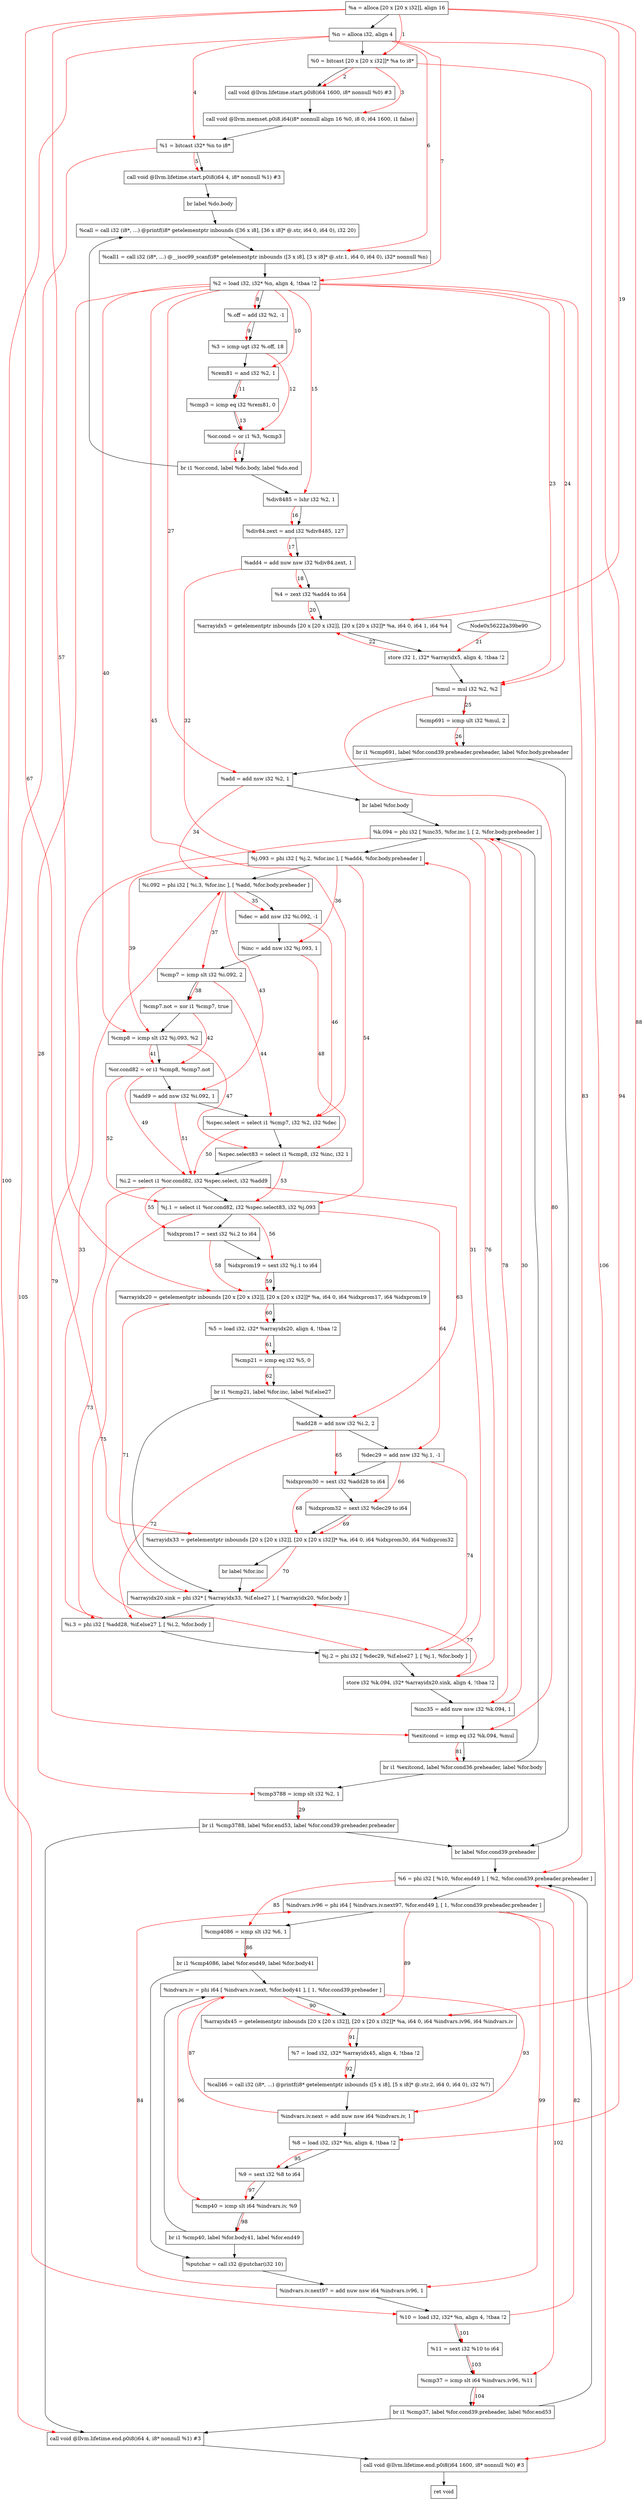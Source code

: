 digraph "CDFG for'func' function" {
	Node0x56222a39b838[shape=record, label="  %a = alloca [20 x [20 x i32]], align 16"]
	Node0x56222a39bef8[shape=record, label="  %n = alloca i32, align 4"]
	Node0x56222a39bf78[shape=record, label="  %0 = bitcast [20 x [20 x i32]]* %a to i8*"]
	Node0x56222a39c3d8[shape=record, label="  call void @llvm.lifetime.start.p0i8(i64 1600, i8* nonnull %0) #3"]
	Node0x56222a39c7a8[shape=record, label="  call void @llvm.memset.p0i8.i64(i8* nonnull align 16 %0, i8 0, i64 1600, i1 false)"]
	Node0x56222a39c868[shape=record, label="  %1 = bitcast i32* %n to i8*"]
	Node0x56222a39c9b8[shape=record, label="  call void @llvm.lifetime.start.p0i8(i64 4, i8* nonnull %1) #3"]
	Node0x56222a39cb28[shape=record, label="  br label %do.body"]
	Node0x56222a39ce78[shape=record, label="  %call = call i32 (i8*, ...) @printf(i8* getelementptr inbounds ([36 x i8], [36 x i8]* @.str, i64 0, i64 0), i32 20)"]
	Node0x56222a39d0e8[shape=record, label="  %call1 = call i32 (i8*, ...) @__isoc99_scanf(i8* getelementptr inbounds ([3 x i8], [3 x i8]* @.str.1, i64 0, i64 0), i32* nonnull %n)"]
	Node0x56222a39d1a8[shape=record, label="  %2 = load i32, i32* %n, align 4, !tbaa !2"]
	Node0x56222a39e130[shape=record, label="  %.off = add i32 %2, -1"]
	Node0x56222a39e1d0[shape=record, label="  %3 = icmp ugt i32 %.off, 18"]
	Node0x56222a39e240[shape=record, label="  %rem81 = and i32 %2, 1"]
	Node0x56222a39e300[shape=record, label="  %cmp3 = icmp eq i32 %rem81, 0"]
	Node0x56222a39e390[shape=record, label="  %or.cond = or i1 %3, %cmp3"]
	Node0x56222a330588[shape=record, label="  br i1 %or.cond, label %do.body, label %do.end"]
	Node0x56222a39e4f0[shape=record, label="  %div8485 = lshr i32 %2, 1"]
	Node0x56222a39e5b0[shape=record, label="  %div84.zext = and i32 %div8485, 127"]
	Node0x56222a39e7f0[shape=record, label="  %add4 = add nuw nsw i32 %div84.zext, 1"]
	Node0x56222a39e478[shape=record, label="  %4 = zext i32 %add4 to i64"]
	Node0x56222a39e900[shape=record, label="  %arrayidx5 = getelementptr inbounds [20 x [20 x i32]], [20 x [20 x i32]]* %a, i64 0, i64 1, i64 %4"]
	Node0x56222a39e9b0[shape=record, label="  store i32 1, i32* %arrayidx5, align 4, !tbaa !2"]
	Node0x56222a39f040[shape=record, label="  %mul = mul i32 %2, %2"]
	Node0x56222a39f100[shape=record, label="  %cmp691 = icmp ult i32 %mul, 2"]
	Node0x56222a39f3f8[shape=record, label="  br i1 %cmp691, label %for.cond39.preheader.preheader, label %for.body.preheader"]
	Node0x56222a39f4a0[shape=record, label="  %add = add nsw i32 %2, 1"]
	Node0x56222a39f548[shape=record, label="  br label %for.body"]
	Node0x56222a39f6c0[shape=record, label="  %cmp3788 = icmp slt i32 %2, 1"]
	Node0x56222a39f828[shape=record, label="  br i1 %cmp3788, label %for.end53, label %for.cond39.preheader.preheader"]
	Node0x56222a39fc18[shape=record, label="  br label %for.cond39.preheader"]
	Node0x56222a39fd58[shape=record, label="  %k.094 = phi i32 [ %inc35, %for.inc ], [ 2, %for.body.preheader ]"]
	Node0x56222a39fec8[shape=record, label="  %j.093 = phi i32 [ %j.2, %for.inc ], [ %add4, %for.body.preheader ]"]
	Node0x56222a3a0038[shape=record, label="  %i.092 = phi i32 [ %i.3, %for.inc ], [ %add, %for.body.preheader ]"]
	Node0x56222a3a0120[shape=record, label="  %dec = add nsw i32 %i.092, -1"]
	Node0x56222a3a01b0[shape=record, label="  %inc = add nsw i32 %j.093, 1"]
	Node0x56222a3a0240[shape=record, label="  %cmp7 = icmp slt i32 %i.092, 2"]
	Node0x56222a3a02d0[shape=record, label="  %cmp7.not = xor i1 %cmp7, true"]
	Node0x56222a3a0340[shape=record, label="  %cmp8 = icmp slt i32 %j.093, %2"]
	Node0x56222a3a03d0[shape=record, label="  %or.cond82 = or i1 %cmp8, %cmp7.not"]
	Node0x56222a3a0470[shape=record, label="  %add9 = add nsw i32 %i.092, 1"]
	Node0x56222a3a0518[shape=record, label="  %spec.select = select i1 %cmp7, i32 %2, i32 %dec"]
	Node0x56222a3a0de8[shape=record, label="  %spec.select83 = select i1 %cmp8, i32 %inc, i32 1"]
	Node0x56222a3a0ea8[shape=record, label="  %i.2 = select i1 %or.cond82, i32 %spec.select, i32 %add9"]
	Node0x56222a3a0f58[shape=record, label="  %j.1 = select i1 %or.cond82, i32 %spec.select83, i32 %j.093"]
	Node0x56222a3a0fd8[shape=record, label="  %idxprom17 = sext i32 %i.2 to i64"]
	Node0x56222a3a1068[shape=record, label="  %idxprom19 = sext i32 %j.1 to i64"]
	Node0x56222a3a1140[shape=record, label="  %arrayidx20 = getelementptr inbounds [20 x [20 x i32]], [20 x [20 x i32]]* %a, i64 0, i64 %idxprom17, i64 %idxprom19"]
	Node0x56222a3a11d8[shape=record, label="  %5 = load i32, i32* %arrayidx20, align 4, !tbaa !2"]
	Node0x56222a3a1250[shape=record, label="  %cmp21 = icmp eq i32 %5, 0"]
	Node0x56222a3a13d8[shape=record, label="  br i1 %cmp21, label %for.inc, label %if.else27"]
	Node0x56222a3a1450[shape=record, label="  %add28 = add nsw i32 %i.2, 2"]
	Node0x56222a3a14e0[shape=record, label="  %dec29 = add nsw i32 %j.1, -1"]
	Node0x56222a3a1348[shape=record, label="  %idxprom30 = sext i32 %add28 to i64"]
	Node0x56222a3a1588[shape=record, label="  %idxprom32 = sext i32 %dec29 to i64"]
	Node0x56222a3a1c80[shape=record, label="  %arrayidx33 = getelementptr inbounds [20 x [20 x i32]], [20 x [20 x i32]]* %a, i64 0, i64 %idxprom30, i64 %idxprom32"]
	Node0x56222a3a1d18[shape=record, label="  br label %for.inc"]
	Node0x56222a3a1d68[shape=record, label="  %arrayidx20.sink = phi i32* [ %arrayidx33, %if.else27 ], [ %arrayidx20, %for.body ]"]
	Node0x56222a3a1e38[shape=record, label="  %i.3 = phi i32 [ %add28, %if.else27 ], [ %i.2, %for.body ]"]
	Node0x56222a3a1ed8[shape=record, label="  %j.2 = phi i32 [ %dec29, %if.else27 ], [ %j.1, %for.body ]"]
	Node0x56222a3a1fa0[shape=record, label="  store i32 %k.094, i32* %arrayidx20.sink, align 4, !tbaa !2"]
	Node0x56222a3a2020[shape=record, label="  %inc35 = add nuw nsw i32 %k.094, 1"]
	Node0x56222a3a2090[shape=record, label="  %exitcond = icmp eq i32 %k.094, %mul"]
	Node0x56222a3a2118[shape=record, label="  br i1 %exitcond, label %for.cond36.preheader, label %for.body"]
	Node0x56222a3a2288[shape=record, label="  %6 = phi i32 [ %10, %for.end49 ], [ %2, %for.cond39.preheader.preheader ]"]
	Node0x56222a3a2388[shape=record, label="  %indvars.iv96 = phi i64 [ %indvars.iv.next97, %for.end49 ], [ 1, %for.cond39.preheader.preheader ]"]
	Node0x56222a3a2450[shape=record, label="  %cmp4086 = icmp slt i32 %6, 1"]
	Node0x56222a3a2548[shape=record, label="  br i1 %cmp4086, label %for.end49, label %for.body41"]
	Node0x56222a3a2628[shape=record, label="  %indvars.iv = phi i64 [ %indvars.iv.next, %for.body41 ], [ 1, %for.cond39.preheader ]"]
	Node0x56222a3a2720[shape=record, label="  %arrayidx45 = getelementptr inbounds [20 x [20 x i32]], [20 x [20 x i32]]* %a, i64 0, i64 %indvars.iv96, i64 %indvars.iv"]
	Node0x56222a39ffb8[shape=record, label="  %7 = load i32, i32* %arrayidx45, align 4, !tbaa !2"]
	Node0x56222a3a2858[shape=record, label="  %call46 = call i32 (i8*, ...) @printf(i8* getelementptr inbounds ([5 x i8], [5 x i8]* @.str.2, i64 0, i64 0), i32 %7)"]
	Node0x56222a3a2930[shape=record, label="  %indvars.iv.next = add nuw nsw i64 %indvars.iv, 1"]
	Node0x56222a39fe48[shape=record, label="  %8 = load i32, i32* %n, align 4, !tbaa !2"]
	Node0x56222a39fd08[shape=record, label="  %9 = sext i32 %8 to i64"]
	Node0x56222a3a2a30[shape=record, label="  %cmp40 = icmp slt i64 %indvars.iv, %9"]
	Node0x56222a3a2ad8[shape=record, label="  br i1 %cmp40, label %for.body41, label %for.end49"]
	Node0x56222a3a2c30[shape=record, label="  %putchar = call i32 @putchar(i32 10)"]
	Node0x56222a3a2d00[shape=record, label="  %indvars.iv.next97 = add nuw nsw i64 %indvars.iv96, 1"]
	Node0x56222a39f348[shape=record, label="  %10 = load i32, i32* %n, align 4, !tbaa !2"]
	Node0x56222a3a2d58[shape=record, label="  %11 = sext i32 %10 to i64"]
	Node0x56222a3a2dd0[shape=record, label="  %cmp37 = icmp slt i64 %indvars.iv96, %11"]
	Node0x56222a3a2e58[shape=record, label="  br i1 %cmp37, label %for.cond39.preheader, label %for.end53"]
	Node0x56222a3a2fd8[shape=record, label="  call void @llvm.lifetime.end.p0i8(i64 4, i8* nonnull %1) #3"]
	Node0x56222a3a3138[shape=record, label="  call void @llvm.lifetime.end.p0i8(i64 1600, i8* nonnull %0) #3"]
	Node0x56222a3a2160[shape=record, label="  ret void"]
	Node0x56222a39b838 -> Node0x56222a39bef8
	Node0x56222a39bef8 -> Node0x56222a39bf78
	Node0x56222a39bf78 -> Node0x56222a39c3d8
	Node0x56222a39c3d8 -> Node0x56222a39c7a8
	Node0x56222a39c7a8 -> Node0x56222a39c868
	Node0x56222a39c868 -> Node0x56222a39c9b8
	Node0x56222a39c9b8 -> Node0x56222a39cb28
	Node0x56222a39cb28 -> Node0x56222a39ce78
	Node0x56222a39ce78 -> Node0x56222a39d0e8
	Node0x56222a39d0e8 -> Node0x56222a39d1a8
	Node0x56222a39d1a8 -> Node0x56222a39e130
	Node0x56222a39e130 -> Node0x56222a39e1d0
	Node0x56222a39e1d0 -> Node0x56222a39e240
	Node0x56222a39e240 -> Node0x56222a39e300
	Node0x56222a39e300 -> Node0x56222a39e390
	Node0x56222a39e390 -> Node0x56222a330588
	Node0x56222a330588 -> Node0x56222a39ce78
	Node0x56222a330588 -> Node0x56222a39e4f0
	Node0x56222a39e4f0 -> Node0x56222a39e5b0
	Node0x56222a39e5b0 -> Node0x56222a39e7f0
	Node0x56222a39e7f0 -> Node0x56222a39e478
	Node0x56222a39e478 -> Node0x56222a39e900
	Node0x56222a39e900 -> Node0x56222a39e9b0
	Node0x56222a39e9b0 -> Node0x56222a39f040
	Node0x56222a39f040 -> Node0x56222a39f100
	Node0x56222a39f100 -> Node0x56222a39f3f8
	Node0x56222a39f3f8 -> Node0x56222a39fc18
	Node0x56222a39f3f8 -> Node0x56222a39f4a0
	Node0x56222a39f4a0 -> Node0x56222a39f548
	Node0x56222a39f548 -> Node0x56222a39fd58
	Node0x56222a39f6c0 -> Node0x56222a39f828
	Node0x56222a39f828 -> Node0x56222a3a2fd8
	Node0x56222a39f828 -> Node0x56222a39fc18
	Node0x56222a39fc18 -> Node0x56222a3a2288
	Node0x56222a39fd58 -> Node0x56222a39fec8
	Node0x56222a39fec8 -> Node0x56222a3a0038
	Node0x56222a3a0038 -> Node0x56222a3a0120
	Node0x56222a3a0120 -> Node0x56222a3a01b0
	Node0x56222a3a01b0 -> Node0x56222a3a0240
	Node0x56222a3a0240 -> Node0x56222a3a02d0
	Node0x56222a3a02d0 -> Node0x56222a3a0340
	Node0x56222a3a0340 -> Node0x56222a3a03d0
	Node0x56222a3a03d0 -> Node0x56222a3a0470
	Node0x56222a3a0470 -> Node0x56222a3a0518
	Node0x56222a3a0518 -> Node0x56222a3a0de8
	Node0x56222a3a0de8 -> Node0x56222a3a0ea8
	Node0x56222a3a0ea8 -> Node0x56222a3a0f58
	Node0x56222a3a0f58 -> Node0x56222a3a0fd8
	Node0x56222a3a0fd8 -> Node0x56222a3a1068
	Node0x56222a3a1068 -> Node0x56222a3a1140
	Node0x56222a3a1140 -> Node0x56222a3a11d8
	Node0x56222a3a11d8 -> Node0x56222a3a1250
	Node0x56222a3a1250 -> Node0x56222a3a13d8
	Node0x56222a3a13d8 -> Node0x56222a3a1d68
	Node0x56222a3a13d8 -> Node0x56222a3a1450
	Node0x56222a3a1450 -> Node0x56222a3a14e0
	Node0x56222a3a14e0 -> Node0x56222a3a1348
	Node0x56222a3a1348 -> Node0x56222a3a1588
	Node0x56222a3a1588 -> Node0x56222a3a1c80
	Node0x56222a3a1c80 -> Node0x56222a3a1d18
	Node0x56222a3a1d18 -> Node0x56222a3a1d68
	Node0x56222a3a1d68 -> Node0x56222a3a1e38
	Node0x56222a3a1e38 -> Node0x56222a3a1ed8
	Node0x56222a3a1ed8 -> Node0x56222a3a1fa0
	Node0x56222a3a1fa0 -> Node0x56222a3a2020
	Node0x56222a3a2020 -> Node0x56222a3a2090
	Node0x56222a3a2090 -> Node0x56222a3a2118
	Node0x56222a3a2118 -> Node0x56222a39f6c0
	Node0x56222a3a2118 -> Node0x56222a39fd58
	Node0x56222a3a2288 -> Node0x56222a3a2388
	Node0x56222a3a2388 -> Node0x56222a3a2450
	Node0x56222a3a2450 -> Node0x56222a3a2548
	Node0x56222a3a2548 -> Node0x56222a3a2c30
	Node0x56222a3a2548 -> Node0x56222a3a2628
	Node0x56222a3a2628 -> Node0x56222a3a2720
	Node0x56222a3a2720 -> Node0x56222a39ffb8
	Node0x56222a39ffb8 -> Node0x56222a3a2858
	Node0x56222a3a2858 -> Node0x56222a3a2930
	Node0x56222a3a2930 -> Node0x56222a39fe48
	Node0x56222a39fe48 -> Node0x56222a39fd08
	Node0x56222a39fd08 -> Node0x56222a3a2a30
	Node0x56222a3a2a30 -> Node0x56222a3a2ad8
	Node0x56222a3a2ad8 -> Node0x56222a3a2628
	Node0x56222a3a2ad8 -> Node0x56222a3a2c30
	Node0x56222a3a2c30 -> Node0x56222a3a2d00
	Node0x56222a3a2d00 -> Node0x56222a39f348
	Node0x56222a39f348 -> Node0x56222a3a2d58
	Node0x56222a3a2d58 -> Node0x56222a3a2dd0
	Node0x56222a3a2dd0 -> Node0x56222a3a2e58
	Node0x56222a3a2e58 -> Node0x56222a3a2288
	Node0x56222a3a2e58 -> Node0x56222a3a2fd8
	Node0x56222a3a2fd8 -> Node0x56222a3a3138
	Node0x56222a3a3138 -> Node0x56222a3a2160
edge [color=red]
	Node0x56222a39b838 -> Node0x56222a39bf78[label="1"]
	Node0x56222a39bf78 -> Node0x56222a39c3d8[label="2"]
	Node0x56222a39bf78 -> Node0x56222a39c7a8[label="3"]
	Node0x56222a39bef8 -> Node0x56222a39c868[label="4"]
	Node0x56222a39c868 -> Node0x56222a39c9b8[label="5"]
	Node0x56222a39bef8 -> Node0x56222a39d0e8[label="6"]
	Node0x56222a39bef8 -> Node0x56222a39d1a8[label="7"]
	Node0x56222a39d1a8 -> Node0x56222a39e130[label="8"]
	Node0x56222a39e130 -> Node0x56222a39e1d0[label="9"]
	Node0x56222a39d1a8 -> Node0x56222a39e240[label="10"]
	Node0x56222a39e240 -> Node0x56222a39e300[label="11"]
	Node0x56222a39e1d0 -> Node0x56222a39e390[label="12"]
	Node0x56222a39e300 -> Node0x56222a39e390[label="13"]
	Node0x56222a39e390 -> Node0x56222a330588[label="14"]
	Node0x56222a39d1a8 -> Node0x56222a39e4f0[label="15"]
	Node0x56222a39e4f0 -> Node0x56222a39e5b0[label="16"]
	Node0x56222a39e5b0 -> Node0x56222a39e7f0[label="17"]
	Node0x56222a39e7f0 -> Node0x56222a39e478[label="18"]
	Node0x56222a39b838 -> Node0x56222a39e900[label="19"]
	Node0x56222a39e478 -> Node0x56222a39e900[label="20"]
	Node0x56222a39be90 -> Node0x56222a39e9b0[label="21"]
	Node0x56222a39e9b0 -> Node0x56222a39e900[label="22"]
	Node0x56222a39d1a8 -> Node0x56222a39f040[label="23"]
	Node0x56222a39d1a8 -> Node0x56222a39f040[label="24"]
	Node0x56222a39f040 -> Node0x56222a39f100[label="25"]
	Node0x56222a39f100 -> Node0x56222a39f3f8[label="26"]
	Node0x56222a39d1a8 -> Node0x56222a39f4a0[label="27"]
	Node0x56222a39d1a8 -> Node0x56222a39f6c0[label="28"]
	Node0x56222a39f6c0 -> Node0x56222a39f828[label="29"]
	Node0x56222a3a2020 -> Node0x56222a39fd58[label="30"]
	Node0x56222a3a1ed8 -> Node0x56222a39fec8[label="31"]
	Node0x56222a39e7f0 -> Node0x56222a39fec8[label="32"]
	Node0x56222a3a1e38 -> Node0x56222a3a0038[label="33"]
	Node0x56222a39f4a0 -> Node0x56222a3a0038[label="34"]
	Node0x56222a3a0038 -> Node0x56222a3a0120[label="35"]
	Node0x56222a39fec8 -> Node0x56222a3a01b0[label="36"]
	Node0x56222a3a0038 -> Node0x56222a3a0240[label="37"]
	Node0x56222a3a0240 -> Node0x56222a3a02d0[label="38"]
	Node0x56222a39fec8 -> Node0x56222a3a0340[label="39"]
	Node0x56222a39d1a8 -> Node0x56222a3a0340[label="40"]
	Node0x56222a3a0340 -> Node0x56222a3a03d0[label="41"]
	Node0x56222a3a02d0 -> Node0x56222a3a03d0[label="42"]
	Node0x56222a3a0038 -> Node0x56222a3a0470[label="43"]
	Node0x56222a3a0240 -> Node0x56222a3a0518[label="44"]
	Node0x56222a39d1a8 -> Node0x56222a3a0518[label="45"]
	Node0x56222a3a0120 -> Node0x56222a3a0518[label="46"]
	Node0x56222a3a0340 -> Node0x56222a3a0de8[label="47"]
	Node0x56222a3a01b0 -> Node0x56222a3a0de8[label="48"]
	Node0x56222a3a03d0 -> Node0x56222a3a0ea8[label="49"]
	Node0x56222a3a0518 -> Node0x56222a3a0ea8[label="50"]
	Node0x56222a3a0470 -> Node0x56222a3a0ea8[label="51"]
	Node0x56222a3a03d0 -> Node0x56222a3a0f58[label="52"]
	Node0x56222a3a0de8 -> Node0x56222a3a0f58[label="53"]
	Node0x56222a39fec8 -> Node0x56222a3a0f58[label="54"]
	Node0x56222a3a0ea8 -> Node0x56222a3a0fd8[label="55"]
	Node0x56222a3a0f58 -> Node0x56222a3a1068[label="56"]
	Node0x56222a39b838 -> Node0x56222a3a1140[label="57"]
	Node0x56222a3a0fd8 -> Node0x56222a3a1140[label="58"]
	Node0x56222a3a1068 -> Node0x56222a3a1140[label="59"]
	Node0x56222a3a1140 -> Node0x56222a3a11d8[label="60"]
	Node0x56222a3a11d8 -> Node0x56222a3a1250[label="61"]
	Node0x56222a3a1250 -> Node0x56222a3a13d8[label="62"]
	Node0x56222a3a0ea8 -> Node0x56222a3a1450[label="63"]
	Node0x56222a3a0f58 -> Node0x56222a3a14e0[label="64"]
	Node0x56222a3a1450 -> Node0x56222a3a1348[label="65"]
	Node0x56222a3a14e0 -> Node0x56222a3a1588[label="66"]
	Node0x56222a39b838 -> Node0x56222a3a1c80[label="67"]
	Node0x56222a3a1348 -> Node0x56222a3a1c80[label="68"]
	Node0x56222a3a1588 -> Node0x56222a3a1c80[label="69"]
	Node0x56222a3a1c80 -> Node0x56222a3a1d68[label="70"]
	Node0x56222a3a1140 -> Node0x56222a3a1d68[label="71"]
	Node0x56222a3a1450 -> Node0x56222a3a1e38[label="72"]
	Node0x56222a3a0ea8 -> Node0x56222a3a1e38[label="73"]
	Node0x56222a3a14e0 -> Node0x56222a3a1ed8[label="74"]
	Node0x56222a3a0f58 -> Node0x56222a3a1ed8[label="75"]
	Node0x56222a39fd58 -> Node0x56222a3a1fa0[label="76"]
	Node0x56222a3a1fa0 -> Node0x56222a3a1d68[label="77"]
	Node0x56222a39fd58 -> Node0x56222a3a2020[label="78"]
	Node0x56222a39fd58 -> Node0x56222a3a2090[label="79"]
	Node0x56222a39f040 -> Node0x56222a3a2090[label="80"]
	Node0x56222a3a2090 -> Node0x56222a3a2118[label="81"]
	Node0x56222a39f348 -> Node0x56222a3a2288[label="82"]
	Node0x56222a39d1a8 -> Node0x56222a3a2288[label="83"]
	Node0x56222a3a2d00 -> Node0x56222a3a2388[label="84"]
	Node0x56222a3a2288 -> Node0x56222a3a2450[label="85"]
	Node0x56222a3a2450 -> Node0x56222a3a2548[label="86"]
	Node0x56222a3a2930 -> Node0x56222a3a2628[label="87"]
	Node0x56222a39b838 -> Node0x56222a3a2720[label="88"]
	Node0x56222a3a2388 -> Node0x56222a3a2720[label="89"]
	Node0x56222a3a2628 -> Node0x56222a3a2720[label="90"]
	Node0x56222a3a2720 -> Node0x56222a39ffb8[label="91"]
	Node0x56222a39ffb8 -> Node0x56222a3a2858[label="92"]
	Node0x56222a3a2628 -> Node0x56222a3a2930[label="93"]
	Node0x56222a39bef8 -> Node0x56222a39fe48[label="94"]
	Node0x56222a39fe48 -> Node0x56222a39fd08[label="95"]
	Node0x56222a3a2628 -> Node0x56222a3a2a30[label="96"]
	Node0x56222a39fd08 -> Node0x56222a3a2a30[label="97"]
	Node0x56222a3a2a30 -> Node0x56222a3a2ad8[label="98"]
	Node0x56222a3a2388 -> Node0x56222a3a2d00[label="99"]
	Node0x56222a39bef8 -> Node0x56222a39f348[label="100"]
	Node0x56222a39f348 -> Node0x56222a3a2d58[label="101"]
	Node0x56222a3a2388 -> Node0x56222a3a2dd0[label="102"]
	Node0x56222a3a2d58 -> Node0x56222a3a2dd0[label="103"]
	Node0x56222a3a2dd0 -> Node0x56222a3a2e58[label="104"]
	Node0x56222a39c868 -> Node0x56222a3a2fd8[label="105"]
	Node0x56222a39bf78 -> Node0x56222a3a3138[label="106"]
}
